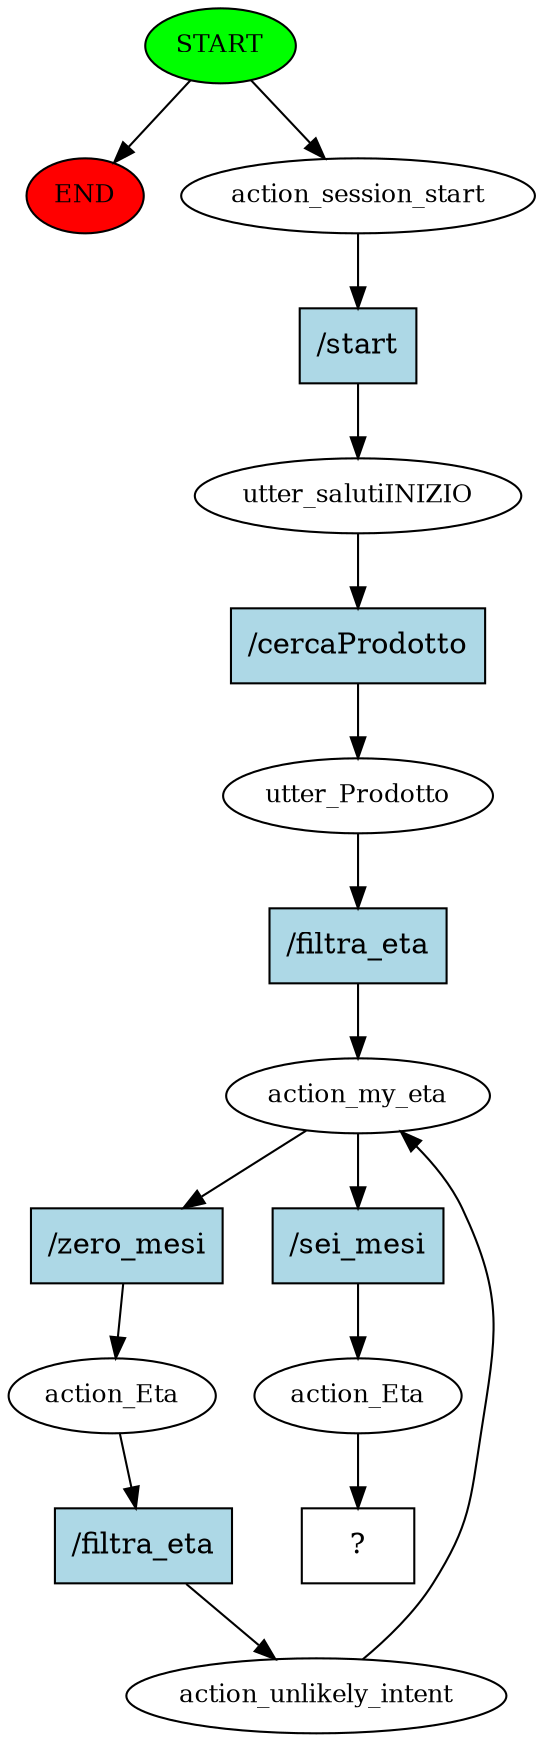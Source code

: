 digraph  {
0 [class="start active", fillcolor=green, fontsize=12, label=START, style=filled];
"-1" [class=end, fillcolor=red, fontsize=12, label=END, style=filled];
1 [class=active, fontsize=12, label=action_session_start];
2 [class=active, fontsize=12, label=utter_salutiINIZIO];
3 [class=active, fontsize=12, label=utter_Prodotto];
4 [class=active, fontsize=12, label=action_my_eta];
5 [class=active, fontsize=12, label=action_Eta];
6 [class=active, fontsize=12, label=action_unlikely_intent];
8 [class=active, fontsize=12, label=action_Eta];
9 [class="intent dashed active", label="  ?  ", shape=rect];
10 [class="intent active", fillcolor=lightblue, label="/start", shape=rect, style=filled];
11 [class="intent active", fillcolor=lightblue, label="/cercaProdotto", shape=rect, style=filled];
12 [class="intent active", fillcolor=lightblue, label="/filtra_eta", shape=rect, style=filled];
13 [class="intent active", fillcolor=lightblue, label="/zero_mesi", shape=rect, style=filled];
14 [class="intent active", fillcolor=lightblue, label="/sei_mesi", shape=rect, style=filled];
15 [class="intent active", fillcolor=lightblue, label="/filtra_eta", shape=rect, style=filled];
0 -> "-1"  [class="", key=NONE, label=""];
0 -> 1  [class=active, key=NONE, label=""];
1 -> 10  [class=active, key=0];
2 -> 11  [class=active, key=0];
3 -> 12  [class=active, key=0];
4 -> 13  [class=active, key=0];
4 -> 14  [class=active, key=0];
5 -> 15  [class=active, key=0];
6 -> 4  [class=active, key=NONE, label=""];
8 -> 9  [class=active, key=NONE, label=""];
10 -> 2  [class=active, key=0];
11 -> 3  [class=active, key=0];
12 -> 4  [class=active, key=0];
13 -> 5  [class=active, key=0];
14 -> 8  [class=active, key=0];
15 -> 6  [class=active, key=0];
}
